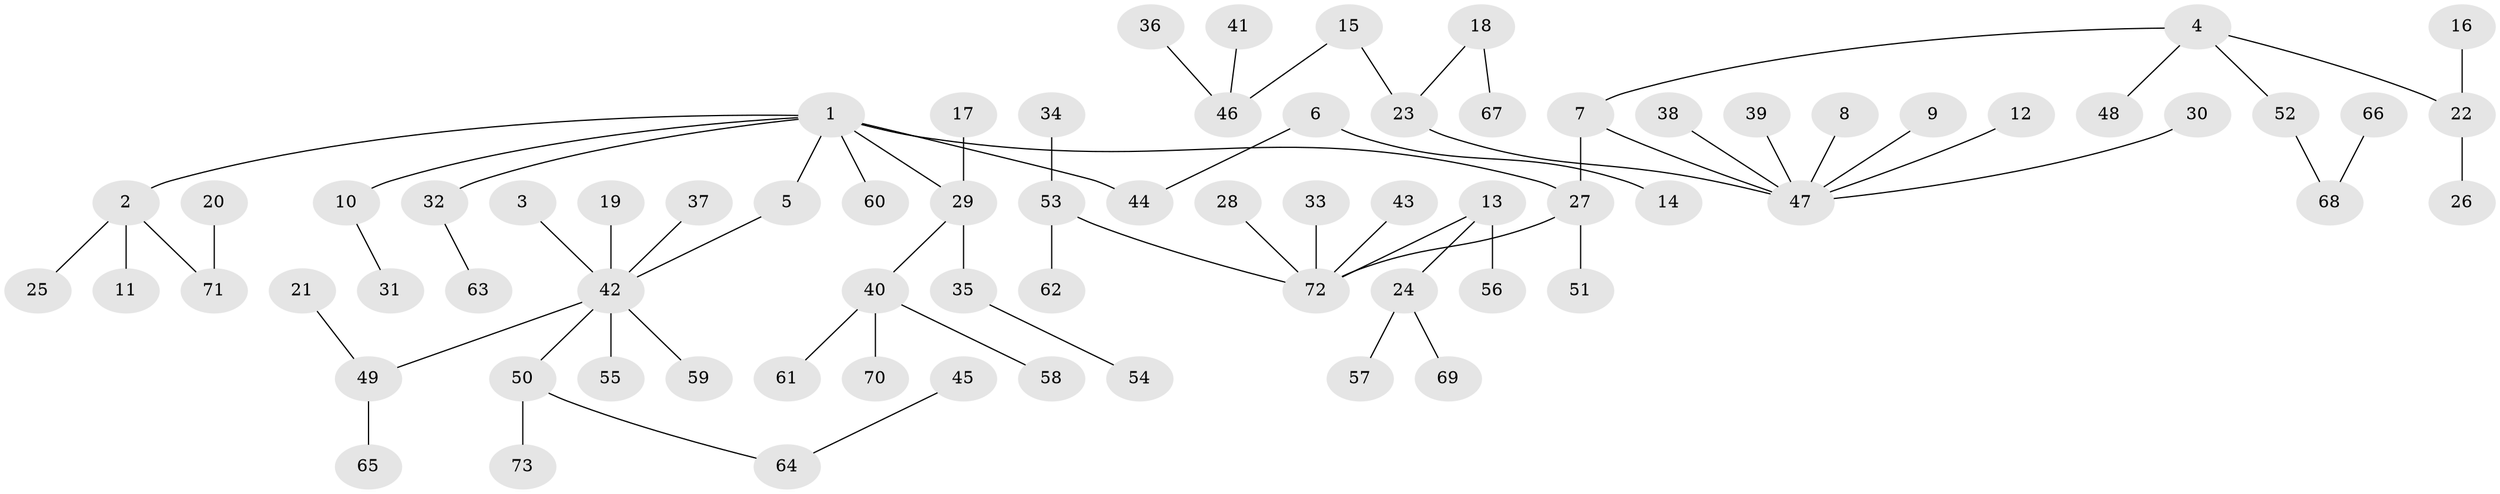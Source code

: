 // original degree distribution, {6: 0.0136986301369863, 3: 0.1643835616438356, 4: 0.0410958904109589, 5: 0.0273972602739726, 10: 0.00684931506849315, 2: 0.2465753424657534, 8: 0.00684931506849315, 1: 0.4931506849315068}
// Generated by graph-tools (version 1.1) at 2025/50/03/09/25 03:50:25]
// undirected, 73 vertices, 72 edges
graph export_dot {
graph [start="1"]
  node [color=gray90,style=filled];
  1;
  2;
  3;
  4;
  5;
  6;
  7;
  8;
  9;
  10;
  11;
  12;
  13;
  14;
  15;
  16;
  17;
  18;
  19;
  20;
  21;
  22;
  23;
  24;
  25;
  26;
  27;
  28;
  29;
  30;
  31;
  32;
  33;
  34;
  35;
  36;
  37;
  38;
  39;
  40;
  41;
  42;
  43;
  44;
  45;
  46;
  47;
  48;
  49;
  50;
  51;
  52;
  53;
  54;
  55;
  56;
  57;
  58;
  59;
  60;
  61;
  62;
  63;
  64;
  65;
  66;
  67;
  68;
  69;
  70;
  71;
  72;
  73;
  1 -- 2 [weight=1.0];
  1 -- 5 [weight=1.0];
  1 -- 10 [weight=1.0];
  1 -- 27 [weight=1.0];
  1 -- 29 [weight=1.0];
  1 -- 32 [weight=1.0];
  1 -- 44 [weight=1.0];
  1 -- 60 [weight=1.0];
  2 -- 11 [weight=1.0];
  2 -- 25 [weight=1.0];
  2 -- 71 [weight=1.0];
  3 -- 42 [weight=1.0];
  4 -- 7 [weight=1.0];
  4 -- 22 [weight=1.0];
  4 -- 48 [weight=1.0];
  4 -- 52 [weight=1.0];
  5 -- 42 [weight=1.0];
  6 -- 14 [weight=1.0];
  6 -- 44 [weight=1.0];
  7 -- 27 [weight=1.0];
  7 -- 47 [weight=1.0];
  8 -- 47 [weight=1.0];
  9 -- 47 [weight=1.0];
  10 -- 31 [weight=1.0];
  12 -- 47 [weight=1.0];
  13 -- 24 [weight=1.0];
  13 -- 56 [weight=1.0];
  13 -- 72 [weight=1.0];
  15 -- 23 [weight=1.0];
  15 -- 46 [weight=1.0];
  16 -- 22 [weight=1.0];
  17 -- 29 [weight=1.0];
  18 -- 23 [weight=1.0];
  18 -- 67 [weight=1.0];
  19 -- 42 [weight=1.0];
  20 -- 71 [weight=1.0];
  21 -- 49 [weight=1.0];
  22 -- 26 [weight=1.0];
  23 -- 47 [weight=1.0];
  24 -- 57 [weight=1.0];
  24 -- 69 [weight=1.0];
  27 -- 51 [weight=1.0];
  27 -- 72 [weight=1.0];
  28 -- 72 [weight=1.0];
  29 -- 35 [weight=1.0];
  29 -- 40 [weight=1.0];
  30 -- 47 [weight=1.0];
  32 -- 63 [weight=1.0];
  33 -- 72 [weight=1.0];
  34 -- 53 [weight=1.0];
  35 -- 54 [weight=1.0];
  36 -- 46 [weight=1.0];
  37 -- 42 [weight=1.0];
  38 -- 47 [weight=1.0];
  39 -- 47 [weight=1.0];
  40 -- 58 [weight=1.0];
  40 -- 61 [weight=1.0];
  40 -- 70 [weight=1.0];
  41 -- 46 [weight=1.0];
  42 -- 49 [weight=1.0];
  42 -- 50 [weight=1.0];
  42 -- 55 [weight=1.0];
  42 -- 59 [weight=1.0];
  43 -- 72 [weight=1.0];
  45 -- 64 [weight=1.0];
  49 -- 65 [weight=1.0];
  50 -- 64 [weight=1.0];
  50 -- 73 [weight=1.0];
  52 -- 68 [weight=1.0];
  53 -- 62 [weight=1.0];
  53 -- 72 [weight=1.0];
  66 -- 68 [weight=1.0];
}
